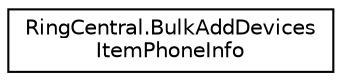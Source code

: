 digraph "Graphical Class Hierarchy"
{
 // LATEX_PDF_SIZE
  edge [fontname="Helvetica",fontsize="10",labelfontname="Helvetica",labelfontsize="10"];
  node [fontname="Helvetica",fontsize="10",shape=record];
  rankdir="LR";
  Node0 [label="RingCentral.BulkAddDevices\lItemPhoneInfo",height=0.2,width=0.4,color="black", fillcolor="white", style="filled",URL="$classRingCentral_1_1BulkAddDevicesItemPhoneInfo.html",tooltip=" "];
}
